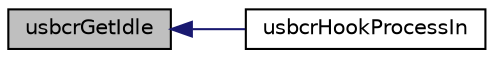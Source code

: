 digraph "usbcrGetIdle"
{
  edge [fontname="Helvetica",fontsize="10",labelfontname="Helvetica",labelfontsize="10"];
  node [fontname="Helvetica",fontsize="10",shape=record];
  rankdir="LR";
  Node1 [label="usbcrGetIdle",height=0.2,width=0.4,color="black", fillcolor="grey75", style="filled" fontcolor="black"];
  Node1 -> Node2 [dir="back",color="midnightblue",fontsize="10",style="solid",fontname="Helvetica"];
  Node2 [label="usbcrHookProcessIn",height=0.2,width=0.4,color="black", fillcolor="white", style="filled",URL="$group__module__usb__framework.html#gae1551efd47ff799fb5cfe6f3ddd4aeb1",tooltip="Hook which is called upon reception of a class request with IN data phase. "];
}
